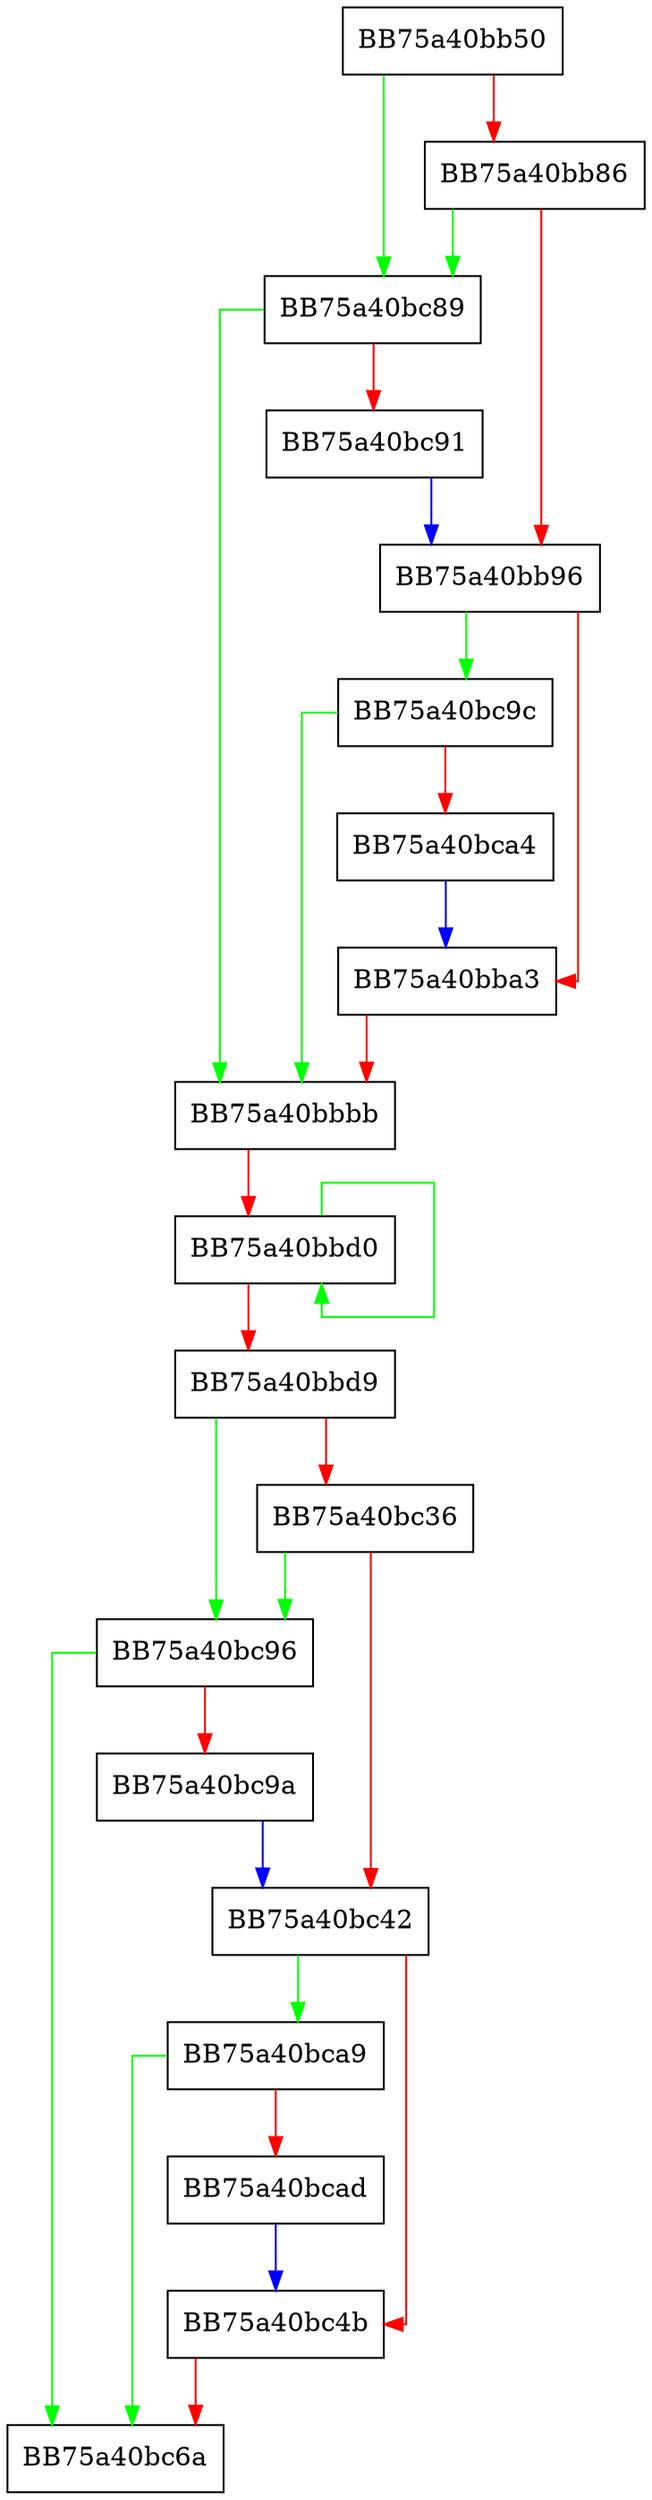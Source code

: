 digraph DoMaintenance {
  node [shape="box"];
  graph [splines=ortho];
  BB75a40bb50 -> BB75a40bc89 [color="green"];
  BB75a40bb50 -> BB75a40bb86 [color="red"];
  BB75a40bb86 -> BB75a40bc89 [color="green"];
  BB75a40bb86 -> BB75a40bb96 [color="red"];
  BB75a40bb96 -> BB75a40bc9c [color="green"];
  BB75a40bb96 -> BB75a40bba3 [color="red"];
  BB75a40bba3 -> BB75a40bbbb [color="red"];
  BB75a40bbbb -> BB75a40bbd0 [color="red"];
  BB75a40bbd0 -> BB75a40bbd0 [color="green"];
  BB75a40bbd0 -> BB75a40bbd9 [color="red"];
  BB75a40bbd9 -> BB75a40bc96 [color="green"];
  BB75a40bbd9 -> BB75a40bc36 [color="red"];
  BB75a40bc36 -> BB75a40bc96 [color="green"];
  BB75a40bc36 -> BB75a40bc42 [color="red"];
  BB75a40bc42 -> BB75a40bca9 [color="green"];
  BB75a40bc42 -> BB75a40bc4b [color="red"];
  BB75a40bc4b -> BB75a40bc6a [color="red"];
  BB75a40bc89 -> BB75a40bbbb [color="green"];
  BB75a40bc89 -> BB75a40bc91 [color="red"];
  BB75a40bc91 -> BB75a40bb96 [color="blue"];
  BB75a40bc96 -> BB75a40bc6a [color="green"];
  BB75a40bc96 -> BB75a40bc9a [color="red"];
  BB75a40bc9a -> BB75a40bc42 [color="blue"];
  BB75a40bc9c -> BB75a40bbbb [color="green"];
  BB75a40bc9c -> BB75a40bca4 [color="red"];
  BB75a40bca4 -> BB75a40bba3 [color="blue"];
  BB75a40bca9 -> BB75a40bc6a [color="green"];
  BB75a40bca9 -> BB75a40bcad [color="red"];
  BB75a40bcad -> BB75a40bc4b [color="blue"];
}
